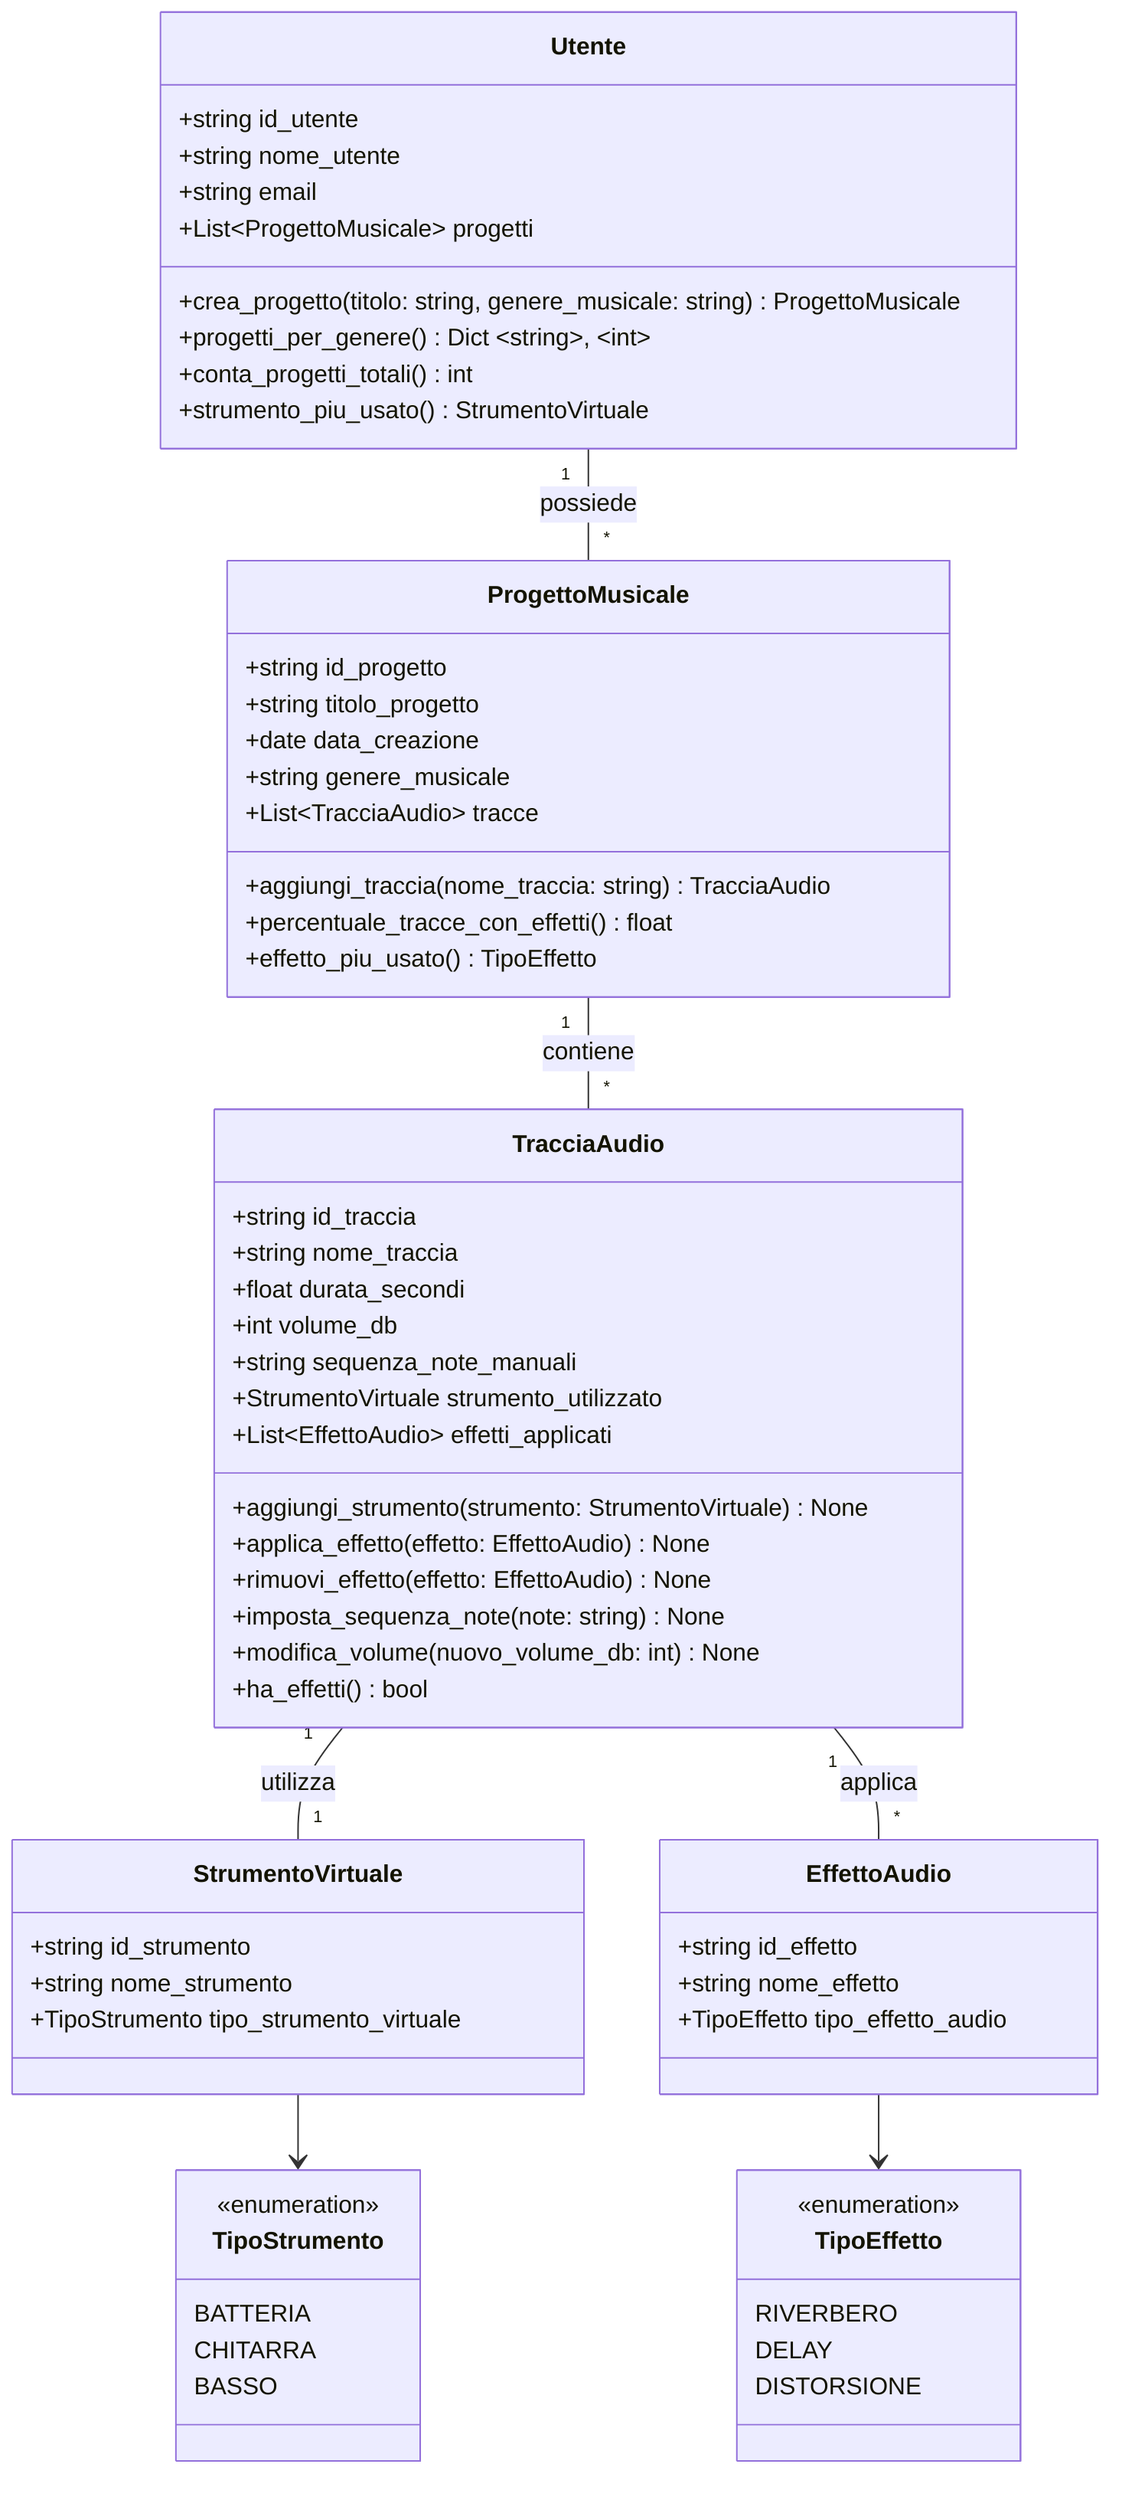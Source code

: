 classDiagram

    class Utente {
        +string id_utente
        +string nome_utente
        +string email
        +List~ProgettoMusicale~ progetti
        +crea_progetto(titolo: string, genere_musicale: string) ProgettoMusicale
        +progetti_per_genere() Dict ~string~, ~int~
        +conta_progetti_totali() int
        +strumento_piu_usato() StrumentoVirtuale
    }

    class ProgettoMusicale {
        +string id_progetto
        +string titolo_progetto
        +date data_creazione
        +string genere_musicale
        +List~TracciaAudio~ tracce
        +aggiungi_traccia(nome_traccia: string) TracciaAudio
        +percentuale_tracce_con_effetti() float
        +effetto_piu_usato() TipoEffetto
    }

    class TracciaAudio {
        +string id_traccia
        +string nome_traccia
        +float durata_secondi
        +int volume_db
        +string sequenza_note_manuali
        +StrumentoVirtuale strumento_utilizzato
        +List~EffettoAudio~ effetti_applicati
        +aggiungi_strumento(strumento: StrumentoVirtuale) None
        +applica_effetto(effetto: EffettoAudio) None
        +rimuovi_effetto(effetto: EffettoAudio) None
        +imposta_sequenza_note(note: string) None
        +modifica_volume(nuovo_volume_db: int) None
        +ha_effetti() bool
    }

    class StrumentoVirtuale {
        +string id_strumento
        +string nome_strumento
        +TipoStrumento tipo_strumento_virtuale
    }

    class EffettoAudio {
        +string id_effetto
        +string nome_effetto
        +TipoEffetto tipo_effetto_audio
    }

    class TipoStrumento {
        <<enumeration>>
        BATTERIA
        CHITARRA
        BASSO
    }

    class TipoEffetto {
        <<enumeration>>
        RIVERBERO
        DELAY
        DISTORSIONE
    }

    Utente "1" -- "*" ProgettoMusicale : possiede
    ProgettoMusicale "1" -- "*" TracciaAudio : contiene
    TracciaAudio "1" -- "1" StrumentoVirtuale : utilizza
    TracciaAudio "1" -- "*" EffettoAudio : applica

    StrumentoVirtuale --> TipoStrumento
    EffettoAudio --> TipoEffetto